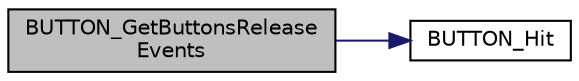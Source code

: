 digraph "BUTTON_GetButtonsReleaseEvents"
{
 // LATEX_PDF_SIZE
  edge [fontname="Helvetica",fontsize="10",labelfontname="Helvetica",labelfontsize="10"];
  node [fontname="Helvetica",fontsize="10",shape=record];
  rankdir="LR";
  Node1 [label="BUTTON_GetButtonsRelease\lEvents",height=0.2,width=0.4,color="black", fillcolor="grey75", style="filled", fontcolor="black",tooltip="Gets bitmap of button release events."];
  Node1 -> Node2 [color="midnightblue",fontsize="10",style="solid",fontname="Helvetica"];
  Node2 [label="BUTTON_Hit",height=0.2,width=0.4,color="black", fillcolor="white", style="filled",URL="$d2/df5/group__BUTTON__Public__Functions.html#ga550835f36530e94896d1d6613e4bfe8b",tooltip="Gets input buttons bitmap."];
}
